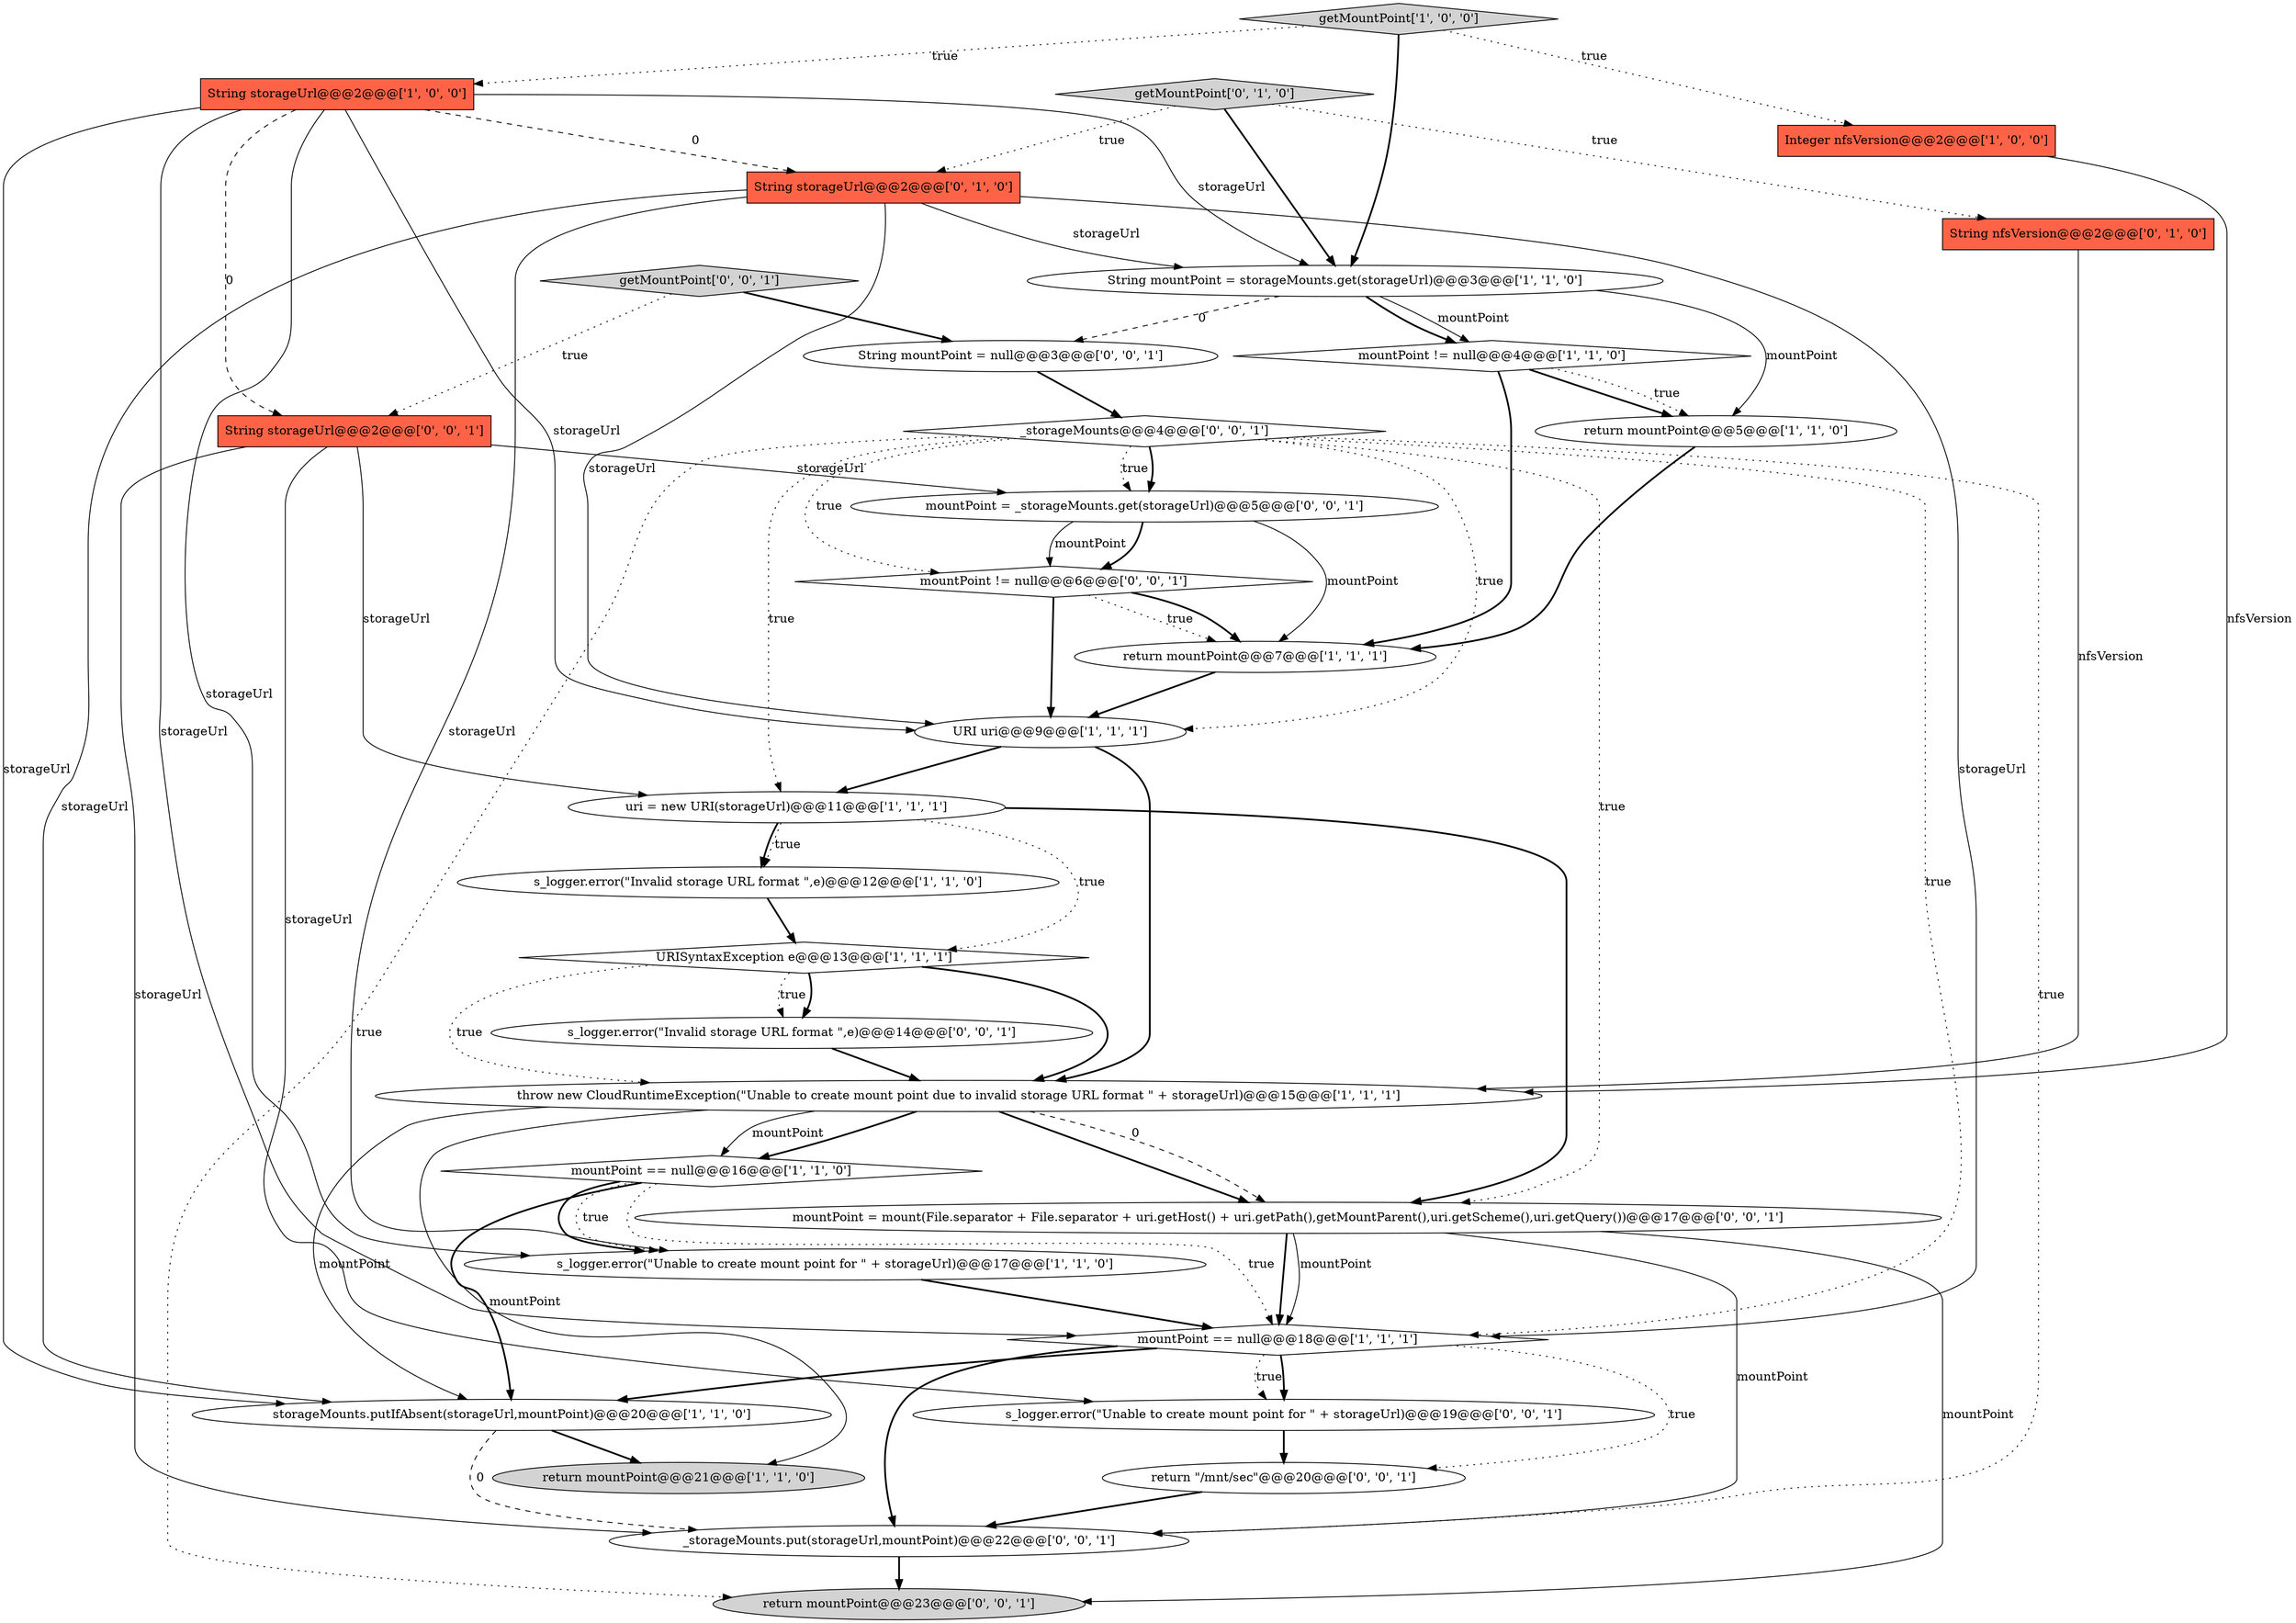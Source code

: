 digraph {
11 [style = filled, label = "Integer nfsVersion@@@2@@@['1', '0', '0']", fillcolor = tomato, shape = box image = "AAA0AAABBB1BBB"];
15 [style = filled, label = "return mountPoint@@@5@@@['1', '1', '0']", fillcolor = white, shape = ellipse image = "AAA0AAABBB1BBB"];
12 [style = filled, label = "uri = new URI(storageUrl)@@@11@@@['1', '1', '1']", fillcolor = white, shape = ellipse image = "AAA0AAABBB1BBB"];
20 [style = filled, label = "return mountPoint@@@23@@@['0', '0', '1']", fillcolor = lightgray, shape = ellipse image = "AAA0AAABBB3BBB"];
5 [style = filled, label = "URI uri@@@9@@@['1', '1', '1']", fillcolor = white, shape = ellipse image = "AAA0AAABBB1BBB"];
9 [style = filled, label = "getMountPoint['1', '0', '0']", fillcolor = lightgray, shape = diamond image = "AAA0AAABBB1BBB"];
4 [style = filled, label = "return mountPoint@@@7@@@['1', '1', '1']", fillcolor = white, shape = ellipse image = "AAA0AAABBB1BBB"];
25 [style = filled, label = "String storageUrl@@@2@@@['0', '0', '1']", fillcolor = tomato, shape = box image = "AAA0AAABBB3BBB"];
30 [style = filled, label = "_storageMounts@@@4@@@['0', '0', '1']", fillcolor = white, shape = diamond image = "AAA0AAABBB3BBB"];
24 [style = filled, label = "mountPoint = _storageMounts.get(storageUrl)@@@5@@@['0', '0', '1']", fillcolor = white, shape = ellipse image = "AAA0AAABBB3BBB"];
29 [style = filled, label = "mountPoint = mount(File.separator + File.separator + uri.getHost() + uri.getPath(),getMountParent(),uri.getScheme(),uri.getQuery())@@@17@@@['0', '0', '1']", fillcolor = white, shape = ellipse image = "AAA0AAABBB3BBB"];
16 [style = filled, label = "String storageUrl@@@2@@@['1', '0', '0']", fillcolor = tomato, shape = box image = "AAA1AAABBB1BBB"];
26 [style = filled, label = "s_logger.error(\"Unable to create mount point for \" + storageUrl)@@@19@@@['0', '0', '1']", fillcolor = white, shape = ellipse image = "AAA0AAABBB3BBB"];
13 [style = filled, label = "return mountPoint@@@21@@@['1', '1', '0']", fillcolor = lightgray, shape = ellipse image = "AAA0AAABBB1BBB"];
22 [style = filled, label = "return \"/mnt/sec\"@@@20@@@['0', '0', '1']", fillcolor = white, shape = ellipse image = "AAA0AAABBB3BBB"];
10 [style = filled, label = "s_logger.error(\"Unable to create mount point for \" + storageUrl)@@@17@@@['1', '1', '0']", fillcolor = white, shape = ellipse image = "AAA0AAABBB1BBB"];
19 [style = filled, label = "getMountPoint['0', '1', '0']", fillcolor = lightgray, shape = diamond image = "AAA0AAABBB2BBB"];
18 [style = filled, label = "String storageUrl@@@2@@@['0', '1', '0']", fillcolor = tomato, shape = box image = "AAA1AAABBB2BBB"];
6 [style = filled, label = "mountPoint != null@@@4@@@['1', '1', '0']", fillcolor = white, shape = diamond image = "AAA0AAABBB1BBB"];
31 [style = filled, label = "getMountPoint['0', '0', '1']", fillcolor = lightgray, shape = diamond image = "AAA0AAABBB3BBB"];
21 [style = filled, label = "String mountPoint = null@@@3@@@['0', '0', '1']", fillcolor = white, shape = ellipse image = "AAA0AAABBB3BBB"];
0 [style = filled, label = "throw new CloudRuntimeException(\"Unable to create mount point due to invalid storage URL format \" + storageUrl)@@@15@@@['1', '1', '1']", fillcolor = white, shape = ellipse image = "AAA0AAABBB1BBB"];
1 [style = filled, label = "mountPoint == null@@@18@@@['1', '1', '1']", fillcolor = white, shape = diamond image = "AAA0AAABBB1BBB"];
14 [style = filled, label = "URISyntaxException e@@@13@@@['1', '1', '1']", fillcolor = white, shape = diamond image = "AAA0AAABBB1BBB"];
3 [style = filled, label = "s_logger.error(\"Invalid storage URL format \",e)@@@12@@@['1', '1', '0']", fillcolor = white, shape = ellipse image = "AAA0AAABBB1BBB"];
2 [style = filled, label = "String mountPoint = storageMounts.get(storageUrl)@@@3@@@['1', '1', '0']", fillcolor = white, shape = ellipse image = "AAA0AAABBB1BBB"];
23 [style = filled, label = "_storageMounts.put(storageUrl,mountPoint)@@@22@@@['0', '0', '1']", fillcolor = white, shape = ellipse image = "AAA0AAABBB3BBB"];
28 [style = filled, label = "s_logger.error(\"Invalid storage URL format \",e)@@@14@@@['0', '0', '1']", fillcolor = white, shape = ellipse image = "AAA0AAABBB3BBB"];
7 [style = filled, label = "storageMounts.putIfAbsent(storageUrl,mountPoint)@@@20@@@['1', '1', '0']", fillcolor = white, shape = ellipse image = "AAA0AAABBB1BBB"];
17 [style = filled, label = "String nfsVersion@@@2@@@['0', '1', '0']", fillcolor = tomato, shape = box image = "AAA0AAABBB2BBB"];
27 [style = filled, label = "mountPoint != null@@@6@@@['0', '0', '1']", fillcolor = white, shape = diamond image = "AAA0AAABBB3BBB"];
8 [style = filled, label = "mountPoint == null@@@16@@@['1', '1', '0']", fillcolor = white, shape = diamond image = "AAA0AAABBB1BBB"];
30->5 [style = dotted, label="true"];
8->10 [style = bold, label=""];
11->0 [style = solid, label="nfsVersion"];
18->7 [style = solid, label="storageUrl"];
18->2 [style = solid, label="storageUrl"];
14->0 [style = dotted, label="true"];
2->6 [style = bold, label=""];
14->28 [style = bold, label=""];
31->21 [style = bold, label=""];
21->30 [style = bold, label=""];
1->23 [style = bold, label=""];
26->22 [style = bold, label=""];
28->0 [style = bold, label=""];
18->5 [style = solid, label="storageUrl"];
5->0 [style = bold, label=""];
0->8 [style = bold, label=""];
2->15 [style = solid, label="mountPoint"];
27->5 [style = bold, label=""];
16->10 [style = solid, label="storageUrl"];
29->1 [style = bold, label=""];
24->27 [style = bold, label=""];
29->1 [style = solid, label="mountPoint"];
6->15 [style = dotted, label="true"];
31->25 [style = dotted, label="true"];
12->3 [style = dotted, label="true"];
9->2 [style = bold, label=""];
19->17 [style = dotted, label="true"];
16->25 [style = dashed, label="0"];
1->22 [style = dotted, label="true"];
30->12 [style = dotted, label="true"];
0->29 [style = bold, label=""];
19->2 [style = bold, label=""];
22->23 [style = bold, label=""];
0->8 [style = solid, label="mountPoint"];
6->4 [style = bold, label=""];
30->29 [style = dotted, label="true"];
1->26 [style = dotted, label="true"];
29->20 [style = solid, label="mountPoint"];
12->29 [style = bold, label=""];
2->21 [style = dashed, label="0"];
25->24 [style = solid, label="storageUrl"];
30->23 [style = dotted, label="true"];
10->1 [style = bold, label=""];
25->12 [style = solid, label="storageUrl"];
30->24 [style = bold, label=""];
23->20 [style = bold, label=""];
7->23 [style = dashed, label="0"];
16->2 [style = solid, label="storageUrl"];
9->11 [style = dotted, label="true"];
24->27 [style = solid, label="mountPoint"];
19->18 [style = dotted, label="true"];
16->7 [style = solid, label="storageUrl"];
1->7 [style = bold, label=""];
27->4 [style = dotted, label="true"];
6->15 [style = bold, label=""];
0->13 [style = solid, label="mountPoint"];
14->28 [style = dotted, label="true"];
30->20 [style = dotted, label="true"];
0->29 [style = dashed, label="0"];
16->5 [style = solid, label="storageUrl"];
24->4 [style = solid, label="mountPoint"];
12->3 [style = bold, label=""];
9->16 [style = dotted, label="true"];
4->5 [style = bold, label=""];
7->13 [style = bold, label=""];
30->1 [style = dotted, label="true"];
18->10 [style = solid, label="storageUrl"];
30->24 [style = dotted, label="true"];
25->23 [style = solid, label="storageUrl"];
30->27 [style = dotted, label="true"];
3->14 [style = bold, label=""];
29->23 [style = solid, label="mountPoint"];
17->0 [style = solid, label="nfsVersion"];
16->1 [style = solid, label="storageUrl"];
8->10 [style = dotted, label="true"];
1->26 [style = bold, label=""];
16->18 [style = dashed, label="0"];
8->7 [style = bold, label=""];
8->1 [style = dotted, label="true"];
12->14 [style = dotted, label="true"];
27->4 [style = bold, label=""];
0->7 [style = solid, label="mountPoint"];
14->0 [style = bold, label=""];
5->12 [style = bold, label=""];
25->26 [style = solid, label="storageUrl"];
15->4 [style = bold, label=""];
18->1 [style = solid, label="storageUrl"];
2->6 [style = solid, label="mountPoint"];
}
